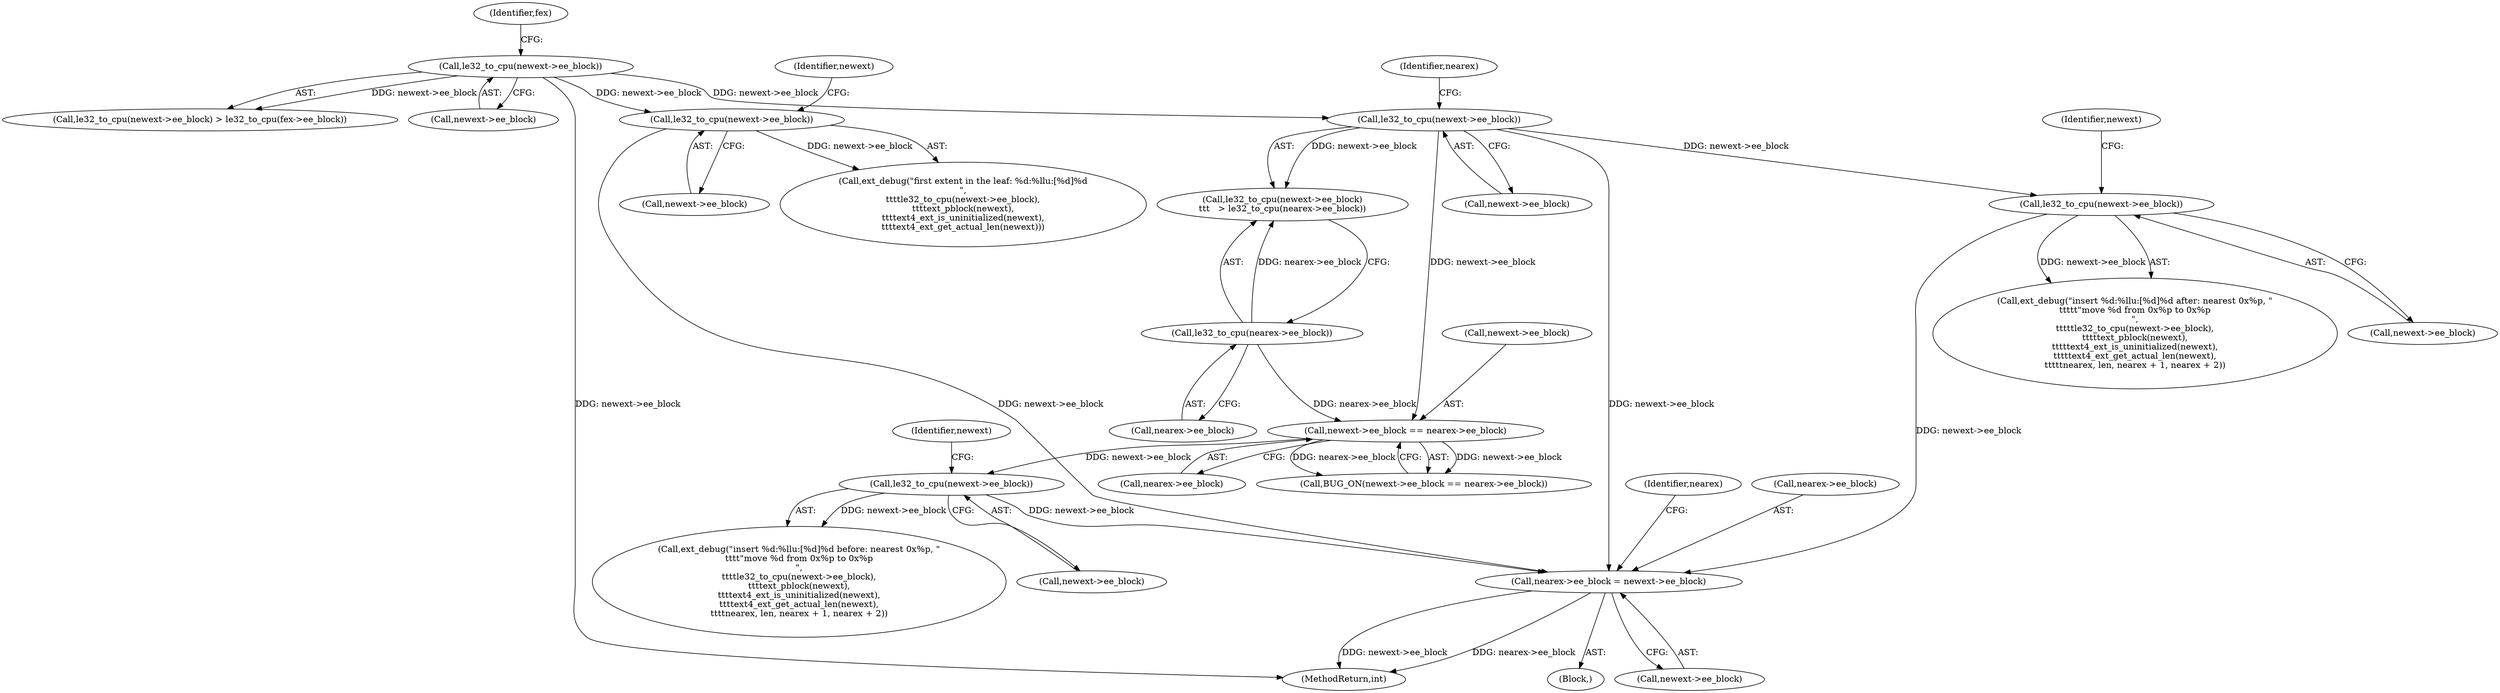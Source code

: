 digraph "0_linux_744692dc059845b2a3022119871846e74d4f6e11_1@pointer" {
"1000554" [label="(Call,nearex->ee_block = newext->ee_block)"];
"1000510" [label="(Call,le32_to_cpu(newext->ee_block))"];
"1000484" [label="(Call,newext->ee_block == nearex->ee_block)"];
"1000407" [label="(Call,le32_to_cpu(newext->ee_block))"];
"1000263" [label="(Call,le32_to_cpu(newext->ee_block))"];
"1000411" [label="(Call,le32_to_cpu(nearex->ee_block))"];
"1000446" [label="(Call,le32_to_cpu(newext->ee_block))"];
"1000386" [label="(Call,le32_to_cpu(newext->ee_block))"];
"1000554" [label="(Call,nearex->ee_block = newext->ee_block)"];
"1000484" [label="(Call,newext->ee_block == nearex->ee_block)"];
"1000446" [label="(Call,le32_to_cpu(newext->ee_block))"];
"1000412" [label="(Call,nearex->ee_block)"];
"1000387" [label="(Call,newext->ee_block)"];
"1000413" [label="(Identifier,nearex)"];
"1000508" [label="(Call,ext_debug(\"insert %d:%llu:[%d]%d before: nearest 0x%p, \"\n\t\t\t\t\"move %d from 0x%p to 0x%p\n\",\n\t\t\t\tle32_to_cpu(newext->ee_block),\n\t\t\t\text_pblock(newext),\n\t\t\t\text4_ext_is_uninitialized(newext),\n\t\t\t\text4_ext_get_actual_len(newext),\n\t\t\t\tnearex, len, nearex + 1, nearex + 2))"];
"1000263" [label="(Call,le32_to_cpu(newext->ee_block))"];
"1000562" [label="(Identifier,nearex)"];
"1000444" [label="(Call,ext_debug(\"insert %d:%llu:[%d]%d after: nearest 0x%p, \"\n\t\t\t\t\t\"move %d from 0x%p to 0x%p\n\",\n\t\t\t\t\tle32_to_cpu(newext->ee_block),\n\t\t\t\t\text_pblock(newext),\n\t\t\t\t\text4_ext_is_uninitialized(newext),\n\t\t\t\t\text4_ext_get_actual_len(newext),\n\t\t\t\t\tnearex, len, nearex + 1, nearex + 2))"];
"1000262" [label="(Call,le32_to_cpu(newext->ee_block) > le32_to_cpu(fex->ee_block))"];
"1000406" [label="(Call,le32_to_cpu(newext->ee_block)\n\t\t\t   > le32_to_cpu(nearex->ee_block))"];
"1000451" [label="(Identifier,newext)"];
"1000555" [label="(Call,nearex->ee_block)"];
"1000408" [label="(Call,newext->ee_block)"];
"1000264" [label="(Call,newext->ee_block)"];
"1000485" [label="(Call,newext->ee_block)"];
"1000386" [label="(Call,le32_to_cpu(newext->ee_block))"];
"1000407" [label="(Call,le32_to_cpu(newext->ee_block))"];
"1000511" [label="(Call,newext->ee_block)"];
"1000447" [label="(Call,newext->ee_block)"];
"1000269" [label="(Identifier,fex)"];
"1000610" [label="(MethodReturn,int)"];
"1000488" [label="(Call,nearex->ee_block)"];
"1000116" [label="(Block,)"];
"1000510" [label="(Call,le32_to_cpu(newext->ee_block))"];
"1000515" [label="(Identifier,newext)"];
"1000558" [label="(Call,newext->ee_block)"];
"1000411" [label="(Call,le32_to_cpu(nearex->ee_block))"];
"1000483" [label="(Call,BUG_ON(newext->ee_block == nearex->ee_block))"];
"1000384" [label="(Call,ext_debug(\"first extent in the leaf: %d:%llu:[%d]%d\n\",\n\t\t\t\tle32_to_cpu(newext->ee_block),\n\t\t\t\text_pblock(newext),\n\t\t\t\text4_ext_is_uninitialized(newext),\n\t\t\t\text4_ext_get_actual_len(newext)))"];
"1000391" [label="(Identifier,newext)"];
"1000554" -> "1000116"  [label="AST: "];
"1000554" -> "1000558"  [label="CFG: "];
"1000555" -> "1000554"  [label="AST: "];
"1000558" -> "1000554"  [label="AST: "];
"1000562" -> "1000554"  [label="CFG: "];
"1000554" -> "1000610"  [label="DDG: nearex->ee_block"];
"1000554" -> "1000610"  [label="DDG: newext->ee_block"];
"1000510" -> "1000554"  [label="DDG: newext->ee_block"];
"1000407" -> "1000554"  [label="DDG: newext->ee_block"];
"1000446" -> "1000554"  [label="DDG: newext->ee_block"];
"1000386" -> "1000554"  [label="DDG: newext->ee_block"];
"1000510" -> "1000508"  [label="AST: "];
"1000510" -> "1000511"  [label="CFG: "];
"1000511" -> "1000510"  [label="AST: "];
"1000515" -> "1000510"  [label="CFG: "];
"1000510" -> "1000508"  [label="DDG: newext->ee_block"];
"1000484" -> "1000510"  [label="DDG: newext->ee_block"];
"1000484" -> "1000483"  [label="AST: "];
"1000484" -> "1000488"  [label="CFG: "];
"1000485" -> "1000484"  [label="AST: "];
"1000488" -> "1000484"  [label="AST: "];
"1000483" -> "1000484"  [label="CFG: "];
"1000484" -> "1000483"  [label="DDG: newext->ee_block"];
"1000484" -> "1000483"  [label="DDG: nearex->ee_block"];
"1000407" -> "1000484"  [label="DDG: newext->ee_block"];
"1000411" -> "1000484"  [label="DDG: nearex->ee_block"];
"1000407" -> "1000406"  [label="AST: "];
"1000407" -> "1000408"  [label="CFG: "];
"1000408" -> "1000407"  [label="AST: "];
"1000413" -> "1000407"  [label="CFG: "];
"1000407" -> "1000406"  [label="DDG: newext->ee_block"];
"1000263" -> "1000407"  [label="DDG: newext->ee_block"];
"1000407" -> "1000446"  [label="DDG: newext->ee_block"];
"1000263" -> "1000262"  [label="AST: "];
"1000263" -> "1000264"  [label="CFG: "];
"1000264" -> "1000263"  [label="AST: "];
"1000269" -> "1000263"  [label="CFG: "];
"1000263" -> "1000610"  [label="DDG: newext->ee_block"];
"1000263" -> "1000262"  [label="DDG: newext->ee_block"];
"1000263" -> "1000386"  [label="DDG: newext->ee_block"];
"1000411" -> "1000406"  [label="AST: "];
"1000411" -> "1000412"  [label="CFG: "];
"1000412" -> "1000411"  [label="AST: "];
"1000406" -> "1000411"  [label="CFG: "];
"1000411" -> "1000406"  [label="DDG: nearex->ee_block"];
"1000446" -> "1000444"  [label="AST: "];
"1000446" -> "1000447"  [label="CFG: "];
"1000447" -> "1000446"  [label="AST: "];
"1000451" -> "1000446"  [label="CFG: "];
"1000446" -> "1000444"  [label="DDG: newext->ee_block"];
"1000386" -> "1000384"  [label="AST: "];
"1000386" -> "1000387"  [label="CFG: "];
"1000387" -> "1000386"  [label="AST: "];
"1000391" -> "1000386"  [label="CFG: "];
"1000386" -> "1000384"  [label="DDG: newext->ee_block"];
}
